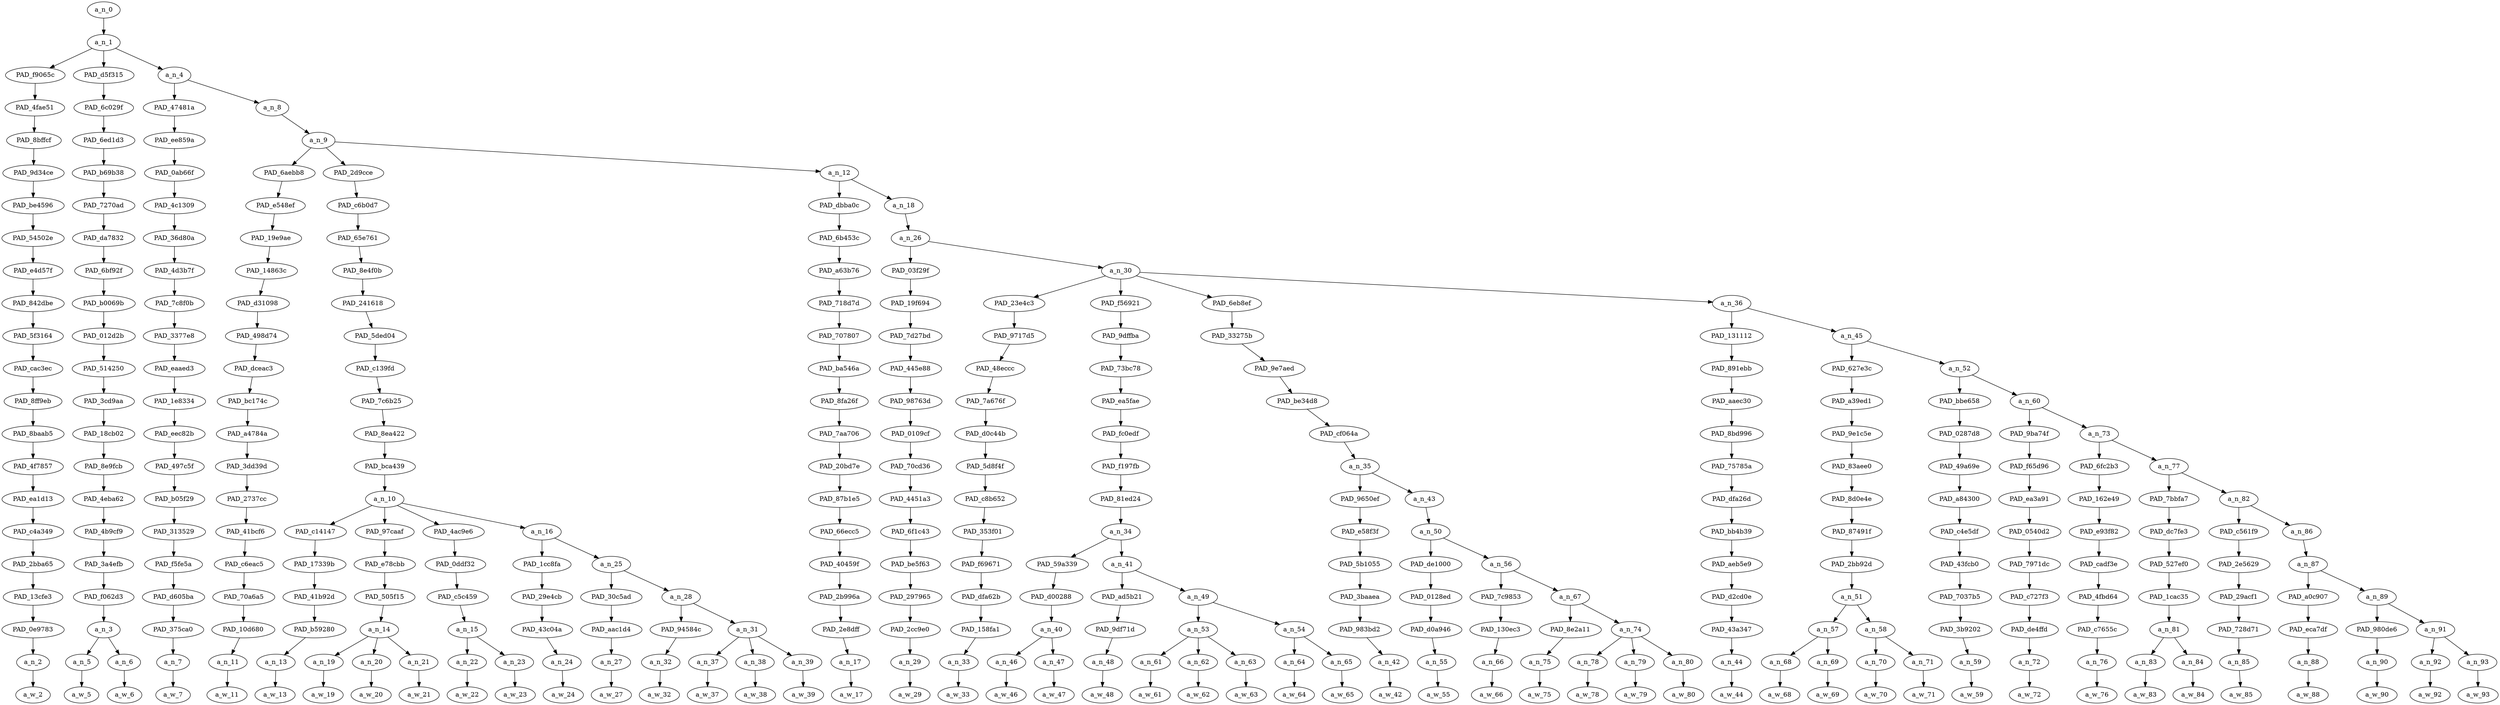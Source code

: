 strict digraph "" {
	a_n_0	[div_dir=1,
		index=0,
		level=21,
		pos="3.3969963921440978,21!",
		text_span="[0, 1, 2, 3, 4, 5, 6, 7, 8, 9, 10, 11, 12, 13, 14, 15, 16, 17, 18, 19, 20, 21, 22, 23, 24, 25, 26, 27, 28, 29, 30, 31, 32, 33, 34, \
35, 36, 37, 38, 39, 40, 41, 42, 43, 44, 45, 46, 47, 48, 49]",
		value=1.00000000];
	a_n_1	[div_dir=1,
		index=0,
		level=20,
		pos="3.3969963921440978,20!",
		text_span="[0, 1, 2, 3, 4, 5, 6, 7, 8, 9, 10, 11, 12, 13, 14, 15, 16, 17, 18, 19, 20, 21, 22, 23, 24, 25, 26, 27, 28, 29, 30, 31, 32, 33, 34, \
35, 36, 37, 38, 39, 40, 41, 42, 43, 44, 45, 46, 47, 48, 49]",
		value=0.99957388];
	a_n_0 -> a_n_1;
	PAD_f9065c	[div_dir=1,
		index=0,
		level=19,
		pos="0.0,19!",
		text_span="[0]",
		value=0.03317910];
	a_n_1 -> PAD_f9065c;
	PAD_d5f315	[div_dir=1,
		index=1,
		level=19,
		pos="1.5,19!",
		text_span="[1, 2]",
		value=0.07254090];
	a_n_1 -> PAD_d5f315;
	a_n_4	[div_dir=1,
		index=2,
		level=19,
		pos="8.690989176432293,19!",
		text_span="[3, 4, 5, 6, 7, 8, 9, 10, 11, 12, 13, 14, 15, 16, 17, 18, 19, 20, 21, 22, 23, 24, 25, 26, 27, 28, 29, 30, 31, 32, 33, 34, 35, 36, \
37, 38, 39, 40, 41, 42, 43, 44, 45, 46, 47, 48, 49]",
		value=0.89342777];
	a_n_1 -> a_n_4;
	PAD_4fae51	[div_dir=1,
		index=0,
		level=18,
		pos="0.0,18!",
		text_span="[0]",
		value=0.03317910];
	PAD_f9065c -> PAD_4fae51;
	PAD_8bffcf	[div_dir=1,
		index=0,
		level=17,
		pos="0.0,17!",
		text_span="[0]",
		value=0.03317910];
	PAD_4fae51 -> PAD_8bffcf;
	PAD_9d34ce	[div_dir=1,
		index=0,
		level=16,
		pos="0.0,16!",
		text_span="[0]",
		value=0.03317910];
	PAD_8bffcf -> PAD_9d34ce;
	PAD_be4596	[div_dir=1,
		index=0,
		level=15,
		pos="0.0,15!",
		text_span="[0]",
		value=0.03317910];
	PAD_9d34ce -> PAD_be4596;
	PAD_54502e	[div_dir=1,
		index=0,
		level=14,
		pos="0.0,14!",
		text_span="[0]",
		value=0.03317910];
	PAD_be4596 -> PAD_54502e;
	PAD_e4d57f	[div_dir=1,
		index=0,
		level=13,
		pos="0.0,13!",
		text_span="[0]",
		value=0.03317910];
	PAD_54502e -> PAD_e4d57f;
	PAD_842dbe	[div_dir=1,
		index=0,
		level=12,
		pos="0.0,12!",
		text_span="[0]",
		value=0.03317910];
	PAD_e4d57f -> PAD_842dbe;
	PAD_5f3164	[div_dir=1,
		index=0,
		level=11,
		pos="0.0,11!",
		text_span="[0]",
		value=0.03317910];
	PAD_842dbe -> PAD_5f3164;
	PAD_cac3ec	[div_dir=1,
		index=0,
		level=10,
		pos="0.0,10!",
		text_span="[0]",
		value=0.03317910];
	PAD_5f3164 -> PAD_cac3ec;
	PAD_8ff9eb	[div_dir=1,
		index=0,
		level=9,
		pos="0.0,9!",
		text_span="[0]",
		value=0.03317910];
	PAD_cac3ec -> PAD_8ff9eb;
	PAD_8baab5	[div_dir=1,
		index=0,
		level=8,
		pos="0.0,8!",
		text_span="[0]",
		value=0.03317910];
	PAD_8ff9eb -> PAD_8baab5;
	PAD_4f7857	[div_dir=1,
		index=0,
		level=7,
		pos="0.0,7!",
		text_span="[0]",
		value=0.03317910];
	PAD_8baab5 -> PAD_4f7857;
	PAD_ea1d13	[div_dir=1,
		index=0,
		level=6,
		pos="0.0,6!",
		text_span="[0]",
		value=0.03317910];
	PAD_4f7857 -> PAD_ea1d13;
	PAD_c4a349	[div_dir=1,
		index=0,
		level=5,
		pos="0.0,5!",
		text_span="[0]",
		value=0.03317910];
	PAD_ea1d13 -> PAD_c4a349;
	PAD_2bba65	[div_dir=1,
		index=0,
		level=4,
		pos="0.0,4!",
		text_span="[0]",
		value=0.03317910];
	PAD_c4a349 -> PAD_2bba65;
	PAD_13cfe3	[div_dir=1,
		index=0,
		level=3,
		pos="0.0,3!",
		text_span="[0]",
		value=0.03317910];
	PAD_2bba65 -> PAD_13cfe3;
	PAD_0e9783	[div_dir=1,
		index=0,
		level=2,
		pos="0.0,2!",
		text_span="[0]",
		value=0.03317910];
	PAD_13cfe3 -> PAD_0e9783;
	a_n_2	[div_dir=1,
		index=0,
		level=1,
		pos="0.0,1!",
		text_span="[0]",
		value=0.03317910];
	PAD_0e9783 -> a_n_2;
	a_w_2	[div_dir=0,
		index=0,
		level=0,
		pos="0,0!",
		text_span="[0]",
		value=counter];
	a_n_2 -> a_w_2;
	PAD_6c029f	[div_dir=1,
		index=1,
		level=18,
		pos="1.5,18!",
		text_span="[1, 2]",
		value=0.07254090];
	PAD_d5f315 -> PAD_6c029f;
	PAD_6ed1d3	[div_dir=1,
		index=1,
		level=17,
		pos="1.5,17!",
		text_span="[1, 2]",
		value=0.07254090];
	PAD_6c029f -> PAD_6ed1d3;
	PAD_b69b38	[div_dir=1,
		index=1,
		level=16,
		pos="1.5,16!",
		text_span="[1, 2]",
		value=0.07254090];
	PAD_6ed1d3 -> PAD_b69b38;
	PAD_7270ad	[div_dir=1,
		index=1,
		level=15,
		pos="1.5,15!",
		text_span="[1, 2]",
		value=0.07254090];
	PAD_b69b38 -> PAD_7270ad;
	PAD_da7832	[div_dir=1,
		index=1,
		level=14,
		pos="1.5,14!",
		text_span="[1, 2]",
		value=0.07254090];
	PAD_7270ad -> PAD_da7832;
	PAD_6bf92f	[div_dir=1,
		index=1,
		level=13,
		pos="1.5,13!",
		text_span="[1, 2]",
		value=0.07254090];
	PAD_da7832 -> PAD_6bf92f;
	PAD_b0069b	[div_dir=1,
		index=1,
		level=12,
		pos="1.5,12!",
		text_span="[1, 2]",
		value=0.07254090];
	PAD_6bf92f -> PAD_b0069b;
	PAD_012d2b	[div_dir=1,
		index=1,
		level=11,
		pos="1.5,11!",
		text_span="[1, 2]",
		value=0.07254090];
	PAD_b0069b -> PAD_012d2b;
	PAD_514250	[div_dir=1,
		index=1,
		level=10,
		pos="1.5,10!",
		text_span="[1, 2]",
		value=0.07254090];
	PAD_012d2b -> PAD_514250;
	PAD_3cd9aa	[div_dir=1,
		index=1,
		level=9,
		pos="1.5,9!",
		text_span="[1, 2]",
		value=0.07254090];
	PAD_514250 -> PAD_3cd9aa;
	PAD_18cb02	[div_dir=1,
		index=1,
		level=8,
		pos="1.5,8!",
		text_span="[1, 2]",
		value=0.07254090];
	PAD_3cd9aa -> PAD_18cb02;
	PAD_8e9fcb	[div_dir=1,
		index=1,
		level=7,
		pos="1.5,7!",
		text_span="[1, 2]",
		value=0.07254090];
	PAD_18cb02 -> PAD_8e9fcb;
	PAD_4eba62	[div_dir=1,
		index=1,
		level=6,
		pos="1.5,6!",
		text_span="[1, 2]",
		value=0.07254090];
	PAD_8e9fcb -> PAD_4eba62;
	PAD_4b9cf9	[div_dir=1,
		index=1,
		level=5,
		pos="1.5,5!",
		text_span="[1, 2]",
		value=0.07254090];
	PAD_4eba62 -> PAD_4b9cf9;
	PAD_3a4efb	[div_dir=1,
		index=1,
		level=4,
		pos="1.5,4!",
		text_span="[1, 2]",
		value=0.07254090];
	PAD_4b9cf9 -> PAD_3a4efb;
	PAD_f062d3	[div_dir=1,
		index=1,
		level=3,
		pos="1.5,3!",
		text_span="[1, 2]",
		value=0.07254090];
	PAD_3a4efb -> PAD_f062d3;
	a_n_3	[div_dir=1,
		index=1,
		level=2,
		pos="1.5,2!",
		text_span="[1, 2]",
		value=0.07254090];
	PAD_f062d3 -> a_n_3;
	a_n_5	[div_dir=1,
		index=1,
		level=1,
		pos="1.0,1!",
		text_span="[1]",
		value=0.04676384];
	a_n_3 -> a_n_5;
	a_n_6	[div_dir=1,
		index=2,
		level=1,
		pos="2.0,1!",
		text_span="[2]",
		value=0.02545584];
	a_n_3 -> a_n_6;
	a_w_5	[div_dir=0,
		index=1,
		level=0,
		pos="1,0!",
		text_span="[1]",
		value=muslim];
	a_n_5 -> a_w_5;
	a_w_6	[div_dir=0,
		index=2,
		level=0,
		pos="2,0!",
		text_span="[2]",
		value=tactics];
	a_n_6 -> a_w_6;
	PAD_47481a	[div_dir=-1,
		index=2,
		level=18,
		pos="3.0,18!",
		text_span="[3]",
		value=0.01608926];
	a_n_4 -> PAD_47481a;
	a_n_8	[div_dir=1,
		index=3,
		level=18,
		pos="14.381978352864584,18!",
		text_span="[4, 5, 6, 7, 8, 9, 10, 11, 12, 13, 14, 15, 16, 17, 18, 19, 20, 21, 22, 23, 24, 25, 26, 27, 28, 29, 30, 31, 32, 33, 34, 35, 36, 37, \
38, 39, 40, 41, 42, 43, 44, 45, 46, 47, 48, 49]",
		value=0.87696812];
	a_n_4 -> a_n_8;
	PAD_ee859a	[div_dir=-1,
		index=2,
		level=17,
		pos="3.0,17!",
		text_span="[3]",
		value=0.01608926];
	PAD_47481a -> PAD_ee859a;
	PAD_0ab66f	[div_dir=-1,
		index=2,
		level=16,
		pos="3.0,16!",
		text_span="[3]",
		value=0.01608926];
	PAD_ee859a -> PAD_0ab66f;
	PAD_4c1309	[div_dir=-1,
		index=2,
		level=15,
		pos="3.0,15!",
		text_span="[3]",
		value=0.01608926];
	PAD_0ab66f -> PAD_4c1309;
	PAD_36d80a	[div_dir=-1,
		index=2,
		level=14,
		pos="3.0,14!",
		text_span="[3]",
		value=0.01608926];
	PAD_4c1309 -> PAD_36d80a;
	PAD_4d3b7f	[div_dir=-1,
		index=2,
		level=13,
		pos="3.0,13!",
		text_span="[3]",
		value=0.01608926];
	PAD_36d80a -> PAD_4d3b7f;
	PAD_7c8f0b	[div_dir=-1,
		index=2,
		level=12,
		pos="3.0,12!",
		text_span="[3]",
		value=0.01608926];
	PAD_4d3b7f -> PAD_7c8f0b;
	PAD_3377e8	[div_dir=-1,
		index=2,
		level=11,
		pos="3.0,11!",
		text_span="[3]",
		value=0.01608926];
	PAD_7c8f0b -> PAD_3377e8;
	PAD_eaaed3	[div_dir=-1,
		index=2,
		level=10,
		pos="3.0,10!",
		text_span="[3]",
		value=0.01608926];
	PAD_3377e8 -> PAD_eaaed3;
	PAD_1e8334	[div_dir=-1,
		index=2,
		level=9,
		pos="3.0,9!",
		text_span="[3]",
		value=0.01608926];
	PAD_eaaed3 -> PAD_1e8334;
	PAD_eec82b	[div_dir=-1,
		index=2,
		level=8,
		pos="3.0,8!",
		text_span="[3]",
		value=0.01608926];
	PAD_1e8334 -> PAD_eec82b;
	PAD_497c5f	[div_dir=-1,
		index=2,
		level=7,
		pos="3.0,7!",
		text_span="[3]",
		value=0.01608926];
	PAD_eec82b -> PAD_497c5f;
	PAD_b05f29	[div_dir=-1,
		index=2,
		level=6,
		pos="3.0,6!",
		text_span="[3]",
		value=0.01608926];
	PAD_497c5f -> PAD_b05f29;
	PAD_313529	[div_dir=-1,
		index=2,
		level=5,
		pos="3.0,5!",
		text_span="[3]",
		value=0.01608926];
	PAD_b05f29 -> PAD_313529;
	PAD_f5fe5a	[div_dir=-1,
		index=2,
		level=4,
		pos="3.0,4!",
		text_span="[3]",
		value=0.01608926];
	PAD_313529 -> PAD_f5fe5a;
	PAD_d605ba	[div_dir=-1,
		index=2,
		level=3,
		pos="3.0,3!",
		text_span="[3]",
		value=0.01608926];
	PAD_f5fe5a -> PAD_d605ba;
	PAD_375ca0	[div_dir=-1,
		index=2,
		level=2,
		pos="3.0,2!",
		text_span="[3]",
		value=0.01608926];
	PAD_d605ba -> PAD_375ca0;
	a_n_7	[div_dir=-1,
		index=3,
		level=1,
		pos="3.0,1!",
		text_span="[3]",
		value=0.01608926];
	PAD_375ca0 -> a_n_7;
	a_w_7	[div_dir=0,
		index=3,
		level=0,
		pos="3,0!",
		text_span="[3]",
		value=by];
	a_n_7 -> a_w_7;
	a_n_9	[div_dir=1,
		index=3,
		level=17,
		pos="14.381978352864584,17!",
		text_span="[4, 5, 6, 7, 8, 9, 10, 11, 12, 13, 14, 15, 16, 17, 18, 19, 20, 21, 22, 23, 24, 25, 26, 27, 28, 29, 30, 31, 32, 33, 34, 35, 36, 37, \
38, 39, 40, 41, 42, 43, 44, 45, 46, 47, 48, 49]",
		value=0.87659397];
	a_n_8 -> a_n_9;
	PAD_6aebb8	[div_dir=-1,
		index=4,
		level=16,
		pos="16.0,16!",
		text_span="[16]",
		value=0.01222471];
	a_n_9 -> PAD_6aebb8;
	PAD_2d9cce	[div_dir=1,
		index=3,
		level=16,
		pos="7.4375,16!",
		text_span="[4, 5, 6, 7, 8, 9, 10, 11, 12, 13, 14, 15]",
		value=0.19721821];
	a_n_9 -> PAD_2d9cce;
	a_n_12	[div_dir=1,
		index=5,
		level=16,
		pos="19.70843505859375,16!",
		text_span="[17, 18, 19, 20, 21, 22, 23, 24, 25, 26, 27, 28, 29, 30, 31, 32, 33, 34, 35, 36, 37, 38, 39, 40, 41, 42, 43, 44, 45, 46, 47, 48, \
49]",
		value=0.66677691];
	a_n_9 -> a_n_12;
	PAD_e548ef	[div_dir=-1,
		index=4,
		level=15,
		pos="16.0,15!",
		text_span="[16]",
		value=0.01222471];
	PAD_6aebb8 -> PAD_e548ef;
	PAD_19e9ae	[div_dir=-1,
		index=4,
		level=14,
		pos="16.0,14!",
		text_span="[16]",
		value=0.01222471];
	PAD_e548ef -> PAD_19e9ae;
	PAD_14863c	[div_dir=-1,
		index=4,
		level=13,
		pos="16.0,13!",
		text_span="[16]",
		value=0.01222471];
	PAD_19e9ae -> PAD_14863c;
	PAD_d31098	[div_dir=-1,
		index=4,
		level=12,
		pos="16.0,12!",
		text_span="[16]",
		value=0.01222471];
	PAD_14863c -> PAD_d31098;
	PAD_498d74	[div_dir=-1,
		index=4,
		level=11,
		pos="16.0,11!",
		text_span="[16]",
		value=0.01222471];
	PAD_d31098 -> PAD_498d74;
	PAD_dceac3	[div_dir=-1,
		index=4,
		level=10,
		pos="16.0,10!",
		text_span="[16]",
		value=0.01222471];
	PAD_498d74 -> PAD_dceac3;
	PAD_bc174c	[div_dir=-1,
		index=4,
		level=9,
		pos="16.0,9!",
		text_span="[16]",
		value=0.01222471];
	PAD_dceac3 -> PAD_bc174c;
	PAD_a4784a	[div_dir=-1,
		index=4,
		level=8,
		pos="16.0,8!",
		text_span="[16]",
		value=0.01222471];
	PAD_bc174c -> PAD_a4784a;
	PAD_3dd39d	[div_dir=-1,
		index=4,
		level=7,
		pos="16.0,7!",
		text_span="[16]",
		value=0.01222471];
	PAD_a4784a -> PAD_3dd39d;
	PAD_2737cc	[div_dir=-1,
		index=4,
		level=6,
		pos="16.0,6!",
		text_span="[16]",
		value=0.01222471];
	PAD_3dd39d -> PAD_2737cc;
	PAD_41bcf6	[div_dir=-1,
		index=7,
		level=5,
		pos="16.0,5!",
		text_span="[16]",
		value=0.01222471];
	PAD_2737cc -> PAD_41bcf6;
	PAD_c6eac5	[div_dir=-1,
		index=8,
		level=4,
		pos="16.0,4!",
		text_span="[16]",
		value=0.01222471];
	PAD_41bcf6 -> PAD_c6eac5;
	PAD_70a6a5	[div_dir=-1,
		index=9,
		level=3,
		pos="16.0,3!",
		text_span="[16]",
		value=0.01222471];
	PAD_c6eac5 -> PAD_70a6a5;
	PAD_10d680	[div_dir=-1,
		index=10,
		level=2,
		pos="16.0,2!",
		text_span="[16]",
		value=0.01222471];
	PAD_70a6a5 -> PAD_10d680;
	a_n_11	[div_dir=-1,
		index=16,
		level=1,
		pos="16.0,1!",
		text_span="[16]",
		value=0.01222471];
	PAD_10d680 -> a_n_11;
	a_w_11	[div_dir=0,
		index=16,
		level=0,
		pos="16,0!",
		text_span="[16]",
		value=and];
	a_n_11 -> a_w_11;
	PAD_c6b0d7	[div_dir=1,
		index=3,
		level=15,
		pos="7.4375,15!",
		text_span="[4, 5, 6, 7, 8, 9, 10, 11, 12, 13, 14, 15]",
		value=0.19721821];
	PAD_2d9cce -> PAD_c6b0d7;
	PAD_65e761	[div_dir=1,
		index=3,
		level=14,
		pos="7.4375,14!",
		text_span="[4, 5, 6, 7, 8, 9, 10, 11, 12, 13, 14, 15]",
		value=0.19721821];
	PAD_c6b0d7 -> PAD_65e761;
	PAD_8e4f0b	[div_dir=1,
		index=3,
		level=13,
		pos="7.4375,13!",
		text_span="[4, 5, 6, 7, 8, 9, 10, 11, 12, 13, 14, 15]",
		value=0.19721821];
	PAD_65e761 -> PAD_8e4f0b;
	PAD_241618	[div_dir=1,
		index=3,
		level=12,
		pos="7.4375,12!",
		text_span="[4, 5, 6, 7, 8, 9, 10, 11, 12, 13, 14, 15]",
		value=0.19721821];
	PAD_8e4f0b -> PAD_241618;
	PAD_5ded04	[div_dir=1,
		index=3,
		level=11,
		pos="7.4375,11!",
		text_span="[4, 5, 6, 7, 8, 9, 10, 11, 12, 13, 14, 15]",
		value=0.19721821];
	PAD_241618 -> PAD_5ded04;
	PAD_c139fd	[div_dir=1,
		index=3,
		level=10,
		pos="7.4375,10!",
		text_span="[4, 5, 6, 7, 8, 9, 10, 11, 12, 13, 14, 15]",
		value=0.19721821];
	PAD_5ded04 -> PAD_c139fd;
	PAD_7c6b25	[div_dir=1,
		index=3,
		level=9,
		pos="7.4375,9!",
		text_span="[4, 5, 6, 7, 8, 9, 10, 11, 12, 13, 14, 15]",
		value=0.19721821];
	PAD_c139fd -> PAD_7c6b25;
	PAD_8ea422	[div_dir=1,
		index=3,
		level=8,
		pos="7.4375,8!",
		text_span="[4, 5, 6, 7, 8, 9, 10, 11, 12, 13, 14, 15]",
		value=0.19721821];
	PAD_7c6b25 -> PAD_8ea422;
	PAD_bca439	[div_dir=1,
		index=3,
		level=7,
		pos="7.4375,7!",
		text_span="[4, 5, 6, 7, 8, 9, 10, 11, 12, 13, 14, 15]",
		value=0.19721821];
	PAD_8ea422 -> PAD_bca439;
	a_n_10	[div_dir=1,
		index=3,
		level=6,
		pos="7.4375,6!",
		text_span="[4, 5, 6, 7, 8, 9, 10, 11, 12, 13, 14, 15]",
		value=0.19721821];
	PAD_bca439 -> a_n_10;
	PAD_c14147	[div_dir=1,
		index=3,
		level=5,
		pos="4.0,5!",
		text_span="[4]",
		value=0.01359948];
	a_n_10 -> PAD_c14147;
	PAD_97caaf	[div_dir=1,
		index=4,
		level=5,
		pos="6.0,5!",
		text_span="[5, 6, 7]",
		value=0.07454327];
	a_n_10 -> PAD_97caaf;
	PAD_4ac9e6	[div_dir=1,
		index=5,
		level=5,
		pos="8.5,5!",
		text_span="[8, 9]",
		value=0.03137926];
	a_n_10 -> PAD_4ac9e6;
	a_n_16	[div_dir=1,
		index=6,
		level=5,
		pos="11.25,5!",
		text_span="[10, 11, 12, 13, 14, 15]",
		value=0.07750482];
	a_n_10 -> a_n_16;
	PAD_17339b	[div_dir=1,
		index=3,
		level=4,
		pos="4.0,4!",
		text_span="[4]",
		value=0.01359948];
	PAD_c14147 -> PAD_17339b;
	PAD_41b92d	[div_dir=1,
		index=3,
		level=3,
		pos="4.0,3!",
		text_span="[4]",
		value=0.01359948];
	PAD_17339b -> PAD_41b92d;
	PAD_b59280	[div_dir=1,
		index=3,
		level=2,
		pos="4.0,2!",
		text_span="[4]",
		value=0.01359948];
	PAD_41b92d -> PAD_b59280;
	a_n_13	[div_dir=1,
		index=4,
		level=1,
		pos="4.0,1!",
		text_span="[4]",
		value=0.01359948];
	PAD_b59280 -> a_n_13;
	a_w_13	[div_dir=0,
		index=4,
		level=0,
		pos="4,0!",
		text_span="[4]",
		value=wrapping];
	a_n_13 -> a_w_13;
	PAD_e78cbb	[div_dir=1,
		index=4,
		level=4,
		pos="6.0,4!",
		text_span="[5, 6, 7]",
		value=0.07454327];
	PAD_97caaf -> PAD_e78cbb;
	PAD_505f15	[div_dir=1,
		index=4,
		level=3,
		pos="6.0,3!",
		text_span="[5, 6, 7]",
		value=0.07454327];
	PAD_e78cbb -> PAD_505f15;
	a_n_14	[div_dir=1,
		index=4,
		level=2,
		pos="6.0,2!",
		text_span="[5, 6, 7]",
		value=0.07454327];
	PAD_505f15 -> a_n_14;
	a_n_19	[div_dir=1,
		index=5,
		level=1,
		pos="5.0,1!",
		text_span="[5]",
		value=0.01377164];
	a_n_14 -> a_n_19;
	a_n_20	[div_dir=1,
		index=6,
		level=1,
		pos="6.0,1!",
		text_span="[6]",
		value=0.03798275];
	a_n_14 -> a_n_20;
	a_n_21	[div_dir=1,
		index=7,
		level=1,
		pos="7.0,1!",
		text_span="[7]",
		value=0.02260459];
	a_n_14 -> a_n_21;
	a_w_19	[div_dir=0,
		index=5,
		level=0,
		pos="5,0!",
		text_span="[5]",
		value=a];
	a_n_19 -> a_w_19;
	a_w_20	[div_dir=0,
		index=6,
		level=0,
		pos="6,0!",
		text_span="[6]",
		value=woollen];
	a_n_20 -> a_w_20;
	a_w_21	[div_dir=0,
		index=7,
		level=0,
		pos="7,0!",
		text_span="[7]",
		value=scarf];
	a_n_21 -> a_w_21;
	PAD_0ddf32	[div_dir=1,
		index=5,
		level=4,
		pos="8.5,4!",
		text_span="[8, 9]",
		value=0.03137926];
	PAD_4ac9e6 -> PAD_0ddf32;
	PAD_c5c459	[div_dir=1,
		index=5,
		level=3,
		pos="8.5,3!",
		text_span="[8, 9]",
		value=0.03137926];
	PAD_0ddf32 -> PAD_c5c459;
	a_n_15	[div_dir=1,
		index=5,
		level=2,
		pos="8.5,2!",
		text_span="[8, 9]",
		value=0.03137926];
	PAD_c5c459 -> a_n_15;
	a_n_22	[div_dir=1,
		index=8,
		level=1,
		pos="8.0,1!",
		text_span="[8]",
		value=0.01498150];
	a_n_15 -> a_n_22;
	a_n_23	[div_dir=1,
		index=9,
		level=1,
		pos="9.0,1!",
		text_span="[9]",
		value=0.01629886];
	a_n_15 -> a_n_23;
	a_w_22	[div_dir=0,
		index=8,
		level=0,
		pos="8,0!",
		text_span="[8]",
		value=around];
	a_n_22 -> a_w_22;
	a_w_23	[div_dir=0,
		index=9,
		level=0,
		pos="9,0!",
		text_span="[9]",
		value=ones];
	a_n_23 -> a_w_23;
	PAD_1cc8fa	[div_dir=1,
		index=6,
		level=4,
		pos="10.0,4!",
		text_span="[10]",
		value=0.01483899];
	a_n_16 -> PAD_1cc8fa;
	a_n_25	[div_dir=1,
		index=7,
		level=4,
		pos="12.5,4!",
		text_span="[11, 12, 13, 14, 15]",
		value=0.06259865];
	a_n_16 -> a_n_25;
	PAD_29e4cb	[div_dir=1,
		index=6,
		level=3,
		pos="10.0,3!",
		text_span="[10]",
		value=0.01483899];
	PAD_1cc8fa -> PAD_29e4cb;
	PAD_43c04a	[div_dir=1,
		index=6,
		level=2,
		pos="10.0,2!",
		text_span="[10]",
		value=0.01483899];
	PAD_29e4cb -> PAD_43c04a;
	a_n_24	[div_dir=1,
		index=10,
		level=1,
		pos="10.0,1!",
		text_span="[10]",
		value=0.01483899];
	PAD_43c04a -> a_n_24;
	a_w_24	[div_dir=0,
		index=10,
		level=0,
		pos="10,0!",
		text_span="[10]",
		value=head];
	a_n_24 -> a_w_24;
	PAD_30c5ad	[div_dir=1,
		index=7,
		level=3,
		pos="11.0,3!",
		text_span="[11]",
		value=0.01007258];
	a_n_25 -> PAD_30c5ad;
	a_n_28	[div_dir=1,
		index=8,
		level=3,
		pos="14.0,3!",
		text_span="[12, 13, 14, 15]",
		value=0.05249095];
	a_n_25 -> a_n_28;
	PAD_aac1d4	[div_dir=1,
		index=7,
		level=2,
		pos="11.0,2!",
		text_span="[11]",
		value=0.01007258];
	PAD_30c5ad -> PAD_aac1d4;
	a_n_27	[div_dir=1,
		index=11,
		level=1,
		pos="11.0,1!",
		text_span="[11]",
		value=0.01007258];
	PAD_aac1d4 -> a_n_27;
	a_w_27	[div_dir=0,
		index=11,
		level=0,
		pos="11,0!",
		text_span="[11]",
		value=with];
	a_n_27 -> a_w_27;
	PAD_94584c	[div_dir=1,
		index=9,
		level=2,
		pos="15.0,2!",
		text_span="[15]",
		value=0.01561463];
	a_n_28 -> PAD_94584c;
	a_n_31	[div_dir=-1,
		index=8,
		level=2,
		pos="13.0,2!",
		text_span="[12, 13, 14]",
		value=0.03686624];
	a_n_28 -> a_n_31;
	a_n_32	[div_dir=1,
		index=15,
		level=1,
		pos="15.0,1!",
		text_span="[15]",
		value=0.01561463];
	PAD_94584c -> a_n_32;
	a_w_32	[div_dir=0,
		index=15,
		level=0,
		pos="15,0!",
		text_span="[15]",
		value=uncovered];
	a_n_32 -> a_w_32;
	a_n_37	[div_dir=-1,
		index=12,
		level=1,
		pos="12.0,1!",
		text_span="[12]",
		value=0.01053659];
	a_n_31 -> a_n_37;
	a_n_38	[div_dir=-1,
		index=13,
		level=1,
		pos="13.0,1!",
		text_span="[13]",
		value=0.01087544];
	a_n_31 -> a_n_38;
	a_n_39	[div_dir=-1,
		index=14,
		level=1,
		pos="14.0,1!",
		text_span="[14]",
		value=0.01543353];
	a_n_31 -> a_n_39;
	a_w_37	[div_dir=0,
		index=12,
		level=0,
		pos="12,0!",
		text_span="[12]",
		value=only];
	a_n_37 -> a_w_37;
	a_w_38	[div_dir=0,
		index=13,
		level=0,
		pos="13,0!",
		text_span="[13]",
		value=the];
	a_n_38 -> a_w_38;
	a_w_39	[div_dir=0,
		index=14,
		level=0,
		pos="14,0!",
		text_span="[14]",
		value=eyes];
	a_n_39 -> a_w_39;
	PAD_dbba0c	[div_dir=-1,
		index=5,
		level=15,
		pos="17.0,15!",
		text_span="[17]",
		value=0.01340780];
	a_n_12 -> PAD_dbba0c;
	a_n_18	[div_dir=1,
		index=6,
		level=15,
		pos="22.4168701171875,15!",
		text_span="[18, 19, 20, 21, 22, 23, 24, 25, 26, 27, 28, 29, 30, 31, 32, 33, 34, 35, 36, 37, 38, 39, 40, 41, 42, 43, 44, 45, 46, 47, 48, 49]",
		value=0.65304326];
	a_n_12 -> a_n_18;
	PAD_6b453c	[div_dir=-1,
		index=5,
		level=14,
		pos="17.0,14!",
		text_span="[17]",
		value=0.01340780];
	PAD_dbba0c -> PAD_6b453c;
	PAD_a63b76	[div_dir=-1,
		index=5,
		level=13,
		pos="17.0,13!",
		text_span="[17]",
		value=0.01340780];
	PAD_6b453c -> PAD_a63b76;
	PAD_718d7d	[div_dir=-1,
		index=5,
		level=12,
		pos="17.0,12!",
		text_span="[17]",
		value=0.01340780];
	PAD_a63b76 -> PAD_718d7d;
	PAD_707807	[div_dir=-1,
		index=5,
		level=11,
		pos="17.0,11!",
		text_span="[17]",
		value=0.01340780];
	PAD_718d7d -> PAD_707807;
	PAD_ba546a	[div_dir=-1,
		index=5,
		level=10,
		pos="17.0,10!",
		text_span="[17]",
		value=0.01340780];
	PAD_707807 -> PAD_ba546a;
	PAD_8fa26f	[div_dir=-1,
		index=5,
		level=9,
		pos="17.0,9!",
		text_span="[17]",
		value=0.01340780];
	PAD_ba546a -> PAD_8fa26f;
	PAD_7aa706	[div_dir=-1,
		index=5,
		level=8,
		pos="17.0,8!",
		text_span="[17]",
		value=0.01340780];
	PAD_8fa26f -> PAD_7aa706;
	PAD_20bd7e	[div_dir=-1,
		index=5,
		level=7,
		pos="17.0,7!",
		text_span="[17]",
		value=0.01340780];
	PAD_7aa706 -> PAD_20bd7e;
	PAD_87b1e5	[div_dir=-1,
		index=5,
		level=6,
		pos="17.0,6!",
		text_span="[17]",
		value=0.01340780];
	PAD_20bd7e -> PAD_87b1e5;
	PAD_66ecc5	[div_dir=-1,
		index=8,
		level=5,
		pos="17.0,5!",
		text_span="[17]",
		value=0.01340780];
	PAD_87b1e5 -> PAD_66ecc5;
	PAD_40459f	[div_dir=-1,
		index=9,
		level=4,
		pos="17.0,4!",
		text_span="[17]",
		value=0.01340780];
	PAD_66ecc5 -> PAD_40459f;
	PAD_2b996a	[div_dir=-1,
		index=10,
		level=3,
		pos="17.0,3!",
		text_span="[17]",
		value=0.01340780];
	PAD_40459f -> PAD_2b996a;
	PAD_2e8dff	[div_dir=-1,
		index=11,
		level=2,
		pos="17.0,2!",
		text_span="[17]",
		value=0.01340780];
	PAD_2b996a -> PAD_2e8dff;
	a_n_17	[div_dir=-1,
		index=17,
		level=1,
		pos="17.0,1!",
		text_span="[17]",
		value=0.01340780];
	PAD_2e8dff -> a_n_17;
	a_w_17	[div_dir=0,
		index=17,
		level=0,
		pos="17,0!",
		text_span="[17]",
		value=claiming];
	a_n_17 -> a_w_17;
	a_n_26	[div_dir=1,
		index=6,
		level=14,
		pos="22.4168701171875,14!",
		text_span="[18, 19, 20, 21, 22, 23, 24, 25, 26, 27, 28, 29, 30, 31, 32, 33, 34, 35, 36, 37, 38, 39, 40, 41, 42, 43, 44, 45, 46, 47, 48, 49]",
		value=0.65271198];
	a_n_18 -> a_n_26;
	PAD_03f29f	[div_dir=-1,
		index=6,
		level=13,
		pos="18.0,13!",
		text_span="[18]",
		value=0.01020527];
	a_n_26 -> PAD_03f29f;
	a_n_30	[div_dir=1,
		index=7,
		level=13,
		pos="26.833740234375,13!",
		text_span="[19, 20, 21, 22, 23, 24, 25, 26, 27, 28, 29, 30, 31, 32, 33, 34, 35, 36, 37, 38, 39, 40, 41, 42, 43, 44, 45, 46, 47, 48, 49]",
		value=0.64217542];
	a_n_26 -> a_n_30;
	PAD_19f694	[div_dir=-1,
		index=6,
		level=12,
		pos="18.0,12!",
		text_span="[18]",
		value=0.01020527];
	PAD_03f29f -> PAD_19f694;
	PAD_7d27bd	[div_dir=-1,
		index=6,
		level=11,
		pos="18.0,11!",
		text_span="[18]",
		value=0.01020527];
	PAD_19f694 -> PAD_7d27bd;
	PAD_445e88	[div_dir=-1,
		index=6,
		level=10,
		pos="18.0,10!",
		text_span="[18]",
		value=0.01020527];
	PAD_7d27bd -> PAD_445e88;
	PAD_98763d	[div_dir=-1,
		index=6,
		level=9,
		pos="18.0,9!",
		text_span="[18]",
		value=0.01020527];
	PAD_445e88 -> PAD_98763d;
	PAD_0109cf	[div_dir=-1,
		index=6,
		level=8,
		pos="18.0,8!",
		text_span="[18]",
		value=0.01020527];
	PAD_98763d -> PAD_0109cf;
	PAD_70cd36	[div_dir=-1,
		index=6,
		level=7,
		pos="18.0,7!",
		text_span="[18]",
		value=0.01020527];
	PAD_0109cf -> PAD_70cd36;
	PAD_4451a3	[div_dir=-1,
		index=6,
		level=6,
		pos="18.0,6!",
		text_span="[18]",
		value=0.01020527];
	PAD_70cd36 -> PAD_4451a3;
	PAD_6f1c43	[div_dir=-1,
		index=9,
		level=5,
		pos="18.0,5!",
		text_span="[18]",
		value=0.01020527];
	PAD_4451a3 -> PAD_6f1c43;
	PAD_be5f63	[div_dir=-1,
		index=10,
		level=4,
		pos="18.0,4!",
		text_span="[18]",
		value=0.01020527];
	PAD_6f1c43 -> PAD_be5f63;
	PAD_297965	[div_dir=-1,
		index=11,
		level=3,
		pos="18.0,3!",
		text_span="[18]",
		value=0.01020527];
	PAD_be5f63 -> PAD_297965;
	PAD_2cc9e0	[div_dir=-1,
		index=12,
		level=2,
		pos="18.0,2!",
		text_span="[18]",
		value=0.01020527];
	PAD_297965 -> PAD_2cc9e0;
	a_n_29	[div_dir=-1,
		index=18,
		level=1,
		pos="18.0,1!",
		text_span="[18]",
		value=0.01020527];
	PAD_2cc9e0 -> a_n_29;
	a_w_29	[div_dir=0,
		index=18,
		level=0,
		pos="18,0!",
		text_span="[18]",
		value=to];
	a_n_29 -> a_w_29;
	PAD_23e4c3	[div_dir=1,
		index=7,
		level=12,
		pos="19.0,12!",
		text_span="[19]",
		value=0.00996096];
	a_n_30 -> PAD_23e4c3;
	PAD_f56921	[div_dir=1,
		index=8,
		level=12,
		pos="22.0625,12!",
		text_span="[20, 21, 22, 23, 24, 25, 26, 27]",
		value=0.12736637];
	a_n_30 -> PAD_f56921;
	PAD_6eb8ef	[div_dir=1,
		index=9,
		level=12,
		pos="29.125,12!",
		text_span="[28, 29, 30, 31, 32, 33, 34]",
		value=0.11064384];
	a_n_30 -> PAD_6eb8ef;
	a_n_36	[div_dir=1,
		index=10,
		level=12,
		pos="37.1474609375,12!",
		text_span="[35, 36, 37, 38, 39, 40, 41, 42, 43, 44, 45, 46, 47, 48, 49]",
		value=0.39386620];
	a_n_30 -> a_n_36;
	PAD_9717d5	[div_dir=1,
		index=7,
		level=11,
		pos="19.0,11!",
		text_span="[19]",
		value=0.00996096];
	PAD_23e4c3 -> PAD_9717d5;
	PAD_48eccc	[div_dir=1,
		index=7,
		level=10,
		pos="19.0,10!",
		text_span="[19]",
		value=0.00996096];
	PAD_9717d5 -> PAD_48eccc;
	PAD_7a676f	[div_dir=1,
		index=7,
		level=9,
		pos="19.0,9!",
		text_span="[19]",
		value=0.00996096];
	PAD_48eccc -> PAD_7a676f;
	PAD_d0c44b	[div_dir=1,
		index=7,
		level=8,
		pos="19.0,8!",
		text_span="[19]",
		value=0.00996096];
	PAD_7a676f -> PAD_d0c44b;
	PAD_5d8f4f	[div_dir=1,
		index=7,
		level=7,
		pos="19.0,7!",
		text_span="[19]",
		value=0.00996096];
	PAD_d0c44b -> PAD_5d8f4f;
	PAD_c8b652	[div_dir=1,
		index=7,
		level=6,
		pos="19.0,6!",
		text_span="[19]",
		value=0.00996096];
	PAD_5d8f4f -> PAD_c8b652;
	PAD_353f01	[div_dir=1,
		index=10,
		level=5,
		pos="19.0,5!",
		text_span="[19]",
		value=0.00996096];
	PAD_c8b652 -> PAD_353f01;
	PAD_f69671	[div_dir=1,
		index=11,
		level=4,
		pos="19.0,4!",
		text_span="[19]",
		value=0.00996096];
	PAD_353f01 -> PAD_f69671;
	PAD_dfa62b	[div_dir=1,
		index=12,
		level=3,
		pos="19.0,3!",
		text_span="[19]",
		value=0.00996096];
	PAD_f69671 -> PAD_dfa62b;
	PAD_158fa1	[div_dir=1,
		index=13,
		level=2,
		pos="19.0,2!",
		text_span="[19]",
		value=0.00996096];
	PAD_dfa62b -> PAD_158fa1;
	a_n_33	[div_dir=1,
		index=19,
		level=1,
		pos="19.0,1!",
		text_span="[19]",
		value=0.00996096];
	PAD_158fa1 -> a_n_33;
	a_w_33	[div_dir=0,
		index=19,
		level=0,
		pos="19,0!",
		text_span="[19]",
		value=be];
	a_n_33 -> a_w_33;
	PAD_9dffba	[div_dir=1,
		index=8,
		level=11,
		pos="22.0625,11!",
		text_span="[20, 21, 22, 23, 24, 25, 26, 27]",
		value=0.12736637];
	PAD_f56921 -> PAD_9dffba;
	PAD_73bc78	[div_dir=1,
		index=8,
		level=10,
		pos="22.0625,10!",
		text_span="[20, 21, 22, 23, 24, 25, 26, 27]",
		value=0.12736637];
	PAD_9dffba -> PAD_73bc78;
	PAD_ea5fae	[div_dir=1,
		index=8,
		level=9,
		pos="22.0625,9!",
		text_span="[20, 21, 22, 23, 24, 25, 26, 27]",
		value=0.12736637];
	PAD_73bc78 -> PAD_ea5fae;
	PAD_fc0edf	[div_dir=1,
		index=8,
		level=8,
		pos="22.0625,8!",
		text_span="[20, 21, 22, 23, 24, 25, 26, 27]",
		value=0.12736637];
	PAD_ea5fae -> PAD_fc0edf;
	PAD_f197fb	[div_dir=1,
		index=8,
		level=7,
		pos="22.0625,7!",
		text_span="[20, 21, 22, 23, 24, 25, 26, 27]",
		value=0.12736637];
	PAD_fc0edf -> PAD_f197fb;
	PAD_81ed24	[div_dir=1,
		index=8,
		level=6,
		pos="22.0625,6!",
		text_span="[20, 21, 22, 23, 24, 25, 26, 27]",
		value=0.12736637];
	PAD_f197fb -> PAD_81ed24;
	a_n_34	[div_dir=1,
		index=11,
		level=5,
		pos="22.0625,5!",
		text_span="[20, 21, 22, 23, 24, 25, 26, 27]",
		value=0.12736637];
	PAD_81ed24 -> a_n_34;
	PAD_59a339	[div_dir=1,
		index=12,
		level=4,
		pos="20.5,4!",
		text_span="[20, 21]",
		value=0.02076407];
	a_n_34 -> PAD_59a339;
	a_n_41	[div_dir=1,
		index=13,
		level=4,
		pos="23.625,4!",
		text_span="[22, 23, 24, 25, 26, 27]",
		value=0.10648488];
	a_n_34 -> a_n_41;
	PAD_d00288	[div_dir=1,
		index=13,
		level=3,
		pos="20.5,3!",
		text_span="[20, 21]",
		value=0.02076407];
	PAD_59a339 -> PAD_d00288;
	a_n_40	[div_dir=1,
		index=14,
		level=2,
		pos="20.5,2!",
		text_span="[20, 21]",
		value=0.02076407];
	PAD_d00288 -> a_n_40;
	a_n_46	[div_dir=1,
		index=20,
		level=1,
		pos="20.0,1!",
		text_span="[20]",
		value=0.00911640];
	a_n_40 -> a_n_46;
	a_n_47	[div_dir=1,
		index=21,
		level=1,
		pos="21.0,1!",
		text_span="[21]",
		value=0.01160202];
	a_n_40 -> a_n_47;
	a_w_46	[div_dir=0,
		index=20,
		level=0,
		pos="20,0!",
		text_span="[20]",
		value=a1];
	a_n_46 -> a_w_46;
	a_w_47	[div_dir=0,
		index=21,
		level=0,
		pos="21,0!",
		text_span="[21]",
		value=member];
	a_n_47 -> a_w_47;
	PAD_ad5b21	[div_dir=1,
		index=14,
		level=3,
		pos="22.0,3!",
		text_span="[22]",
		value=0.00955310];
	a_n_41 -> PAD_ad5b21;
	a_n_49	[div_dir=1,
		index=15,
		level=3,
		pos="25.25,3!",
		text_span="[23, 24, 25, 26, 27]",
		value=0.09682296];
	a_n_41 -> a_n_49;
	PAD_9df71d	[div_dir=1,
		index=15,
		level=2,
		pos="22.0,2!",
		text_span="[22]",
		value=0.00955310];
	PAD_ad5b21 -> PAD_9df71d;
	a_n_48	[div_dir=1,
		index=22,
		level=1,
		pos="22.0,1!",
		text_span="[22]",
		value=0.00955310];
	PAD_9df71d -> a_n_48;
	a_w_48	[div_dir=0,
		index=22,
		level=0,
		pos="22,0!",
		text_span="[22]",
		value=of];
	a_n_48 -> a_w_48;
	a_n_53	[div_dir=1,
		index=16,
		level=2,
		pos="24.0,2!",
		text_span="[23, 24, 25]",
		value=0.04188163];
	a_n_49 -> a_n_53;
	a_n_54	[div_dir=1,
		index=17,
		level=2,
		pos="26.5,2!",
		text_span="[26, 27]",
		value=0.05483734];
	a_n_49 -> a_n_54;
	a_n_61	[div_dir=1,
		index=23,
		level=1,
		pos="23.0,1!",
		text_span="[23]",
		value=0.01017379];
	a_n_53 -> a_n_61;
	a_n_62	[div_dir=1,
		index=24,
		level=1,
		pos="24.0,1!",
		text_span="[24]",
		value=0.01635022];
	a_n_53 -> a_n_62;
	a_n_63	[div_dir=-1,
		index=25,
		level=1,
		pos="25.0,1!",
		text_span="[25]",
		value=0.01530499];
	a_n_53 -> a_n_63;
	a_w_61	[div_dir=0,
		index=23,
		level=0,
		pos="23,0!",
		text_span="[23]",
		value=the1];
	a_n_61 -> a_w_61;
	a_w_62	[div_dir=0,
		index=24,
		level=0,
		pos="24,0!",
		text_span="[24]",
		value=ancient];
	a_n_62 -> a_w_62;
	a_w_63	[div_dir=0,
		index=25,
		level=0,
		pos="25,0!",
		text_span="[25]",
		value=order];
	a_n_63 -> a_w_63;
	a_n_64	[div_dir=1,
		index=26,
		level=1,
		pos="26.0,1!",
		text_span="[26]",
		value=0.01302614];
	a_n_54 -> a_n_64;
	a_n_65	[div_dir=1,
		index=27,
		level=1,
		pos="27.0,1!",
		text_span="[27]",
		value=0.04171654];
	a_n_54 -> a_n_65;
	a_w_64	[div_dir=0,
		index=26,
		level=0,
		pos="26,0!",
		text_span="[26]",
		value=of1];
	a_n_64 -> a_w_64;
	a_w_65	[div_dir=0,
		index=27,
		level=0,
		pos="27,0!",
		text_span="[27]",
		value=scarfies];
	a_n_65 -> a_w_65;
	PAD_33275b	[div_dir=1,
		index=9,
		level=11,
		pos="29.125,11!",
		text_span="[28, 29, 30, 31, 32, 33, 34]",
		value=0.11064384];
	PAD_6eb8ef -> PAD_33275b;
	PAD_9e7aed	[div_dir=1,
		index=9,
		level=10,
		pos="29.125,10!",
		text_span="[28, 29, 30, 31, 32, 33, 34]",
		value=0.11064384];
	PAD_33275b -> PAD_9e7aed;
	PAD_be34d8	[div_dir=1,
		index=9,
		level=9,
		pos="29.125,9!",
		text_span="[28, 29, 30, 31, 32, 33, 34]",
		value=0.11064384];
	PAD_9e7aed -> PAD_be34d8;
	PAD_cf064a	[div_dir=1,
		index=9,
		level=8,
		pos="29.125,8!",
		text_span="[28, 29, 30, 31, 32, 33, 34]",
		value=0.11064384];
	PAD_be34d8 -> PAD_cf064a;
	a_n_35	[div_dir=1,
		index=9,
		level=7,
		pos="29.125,7!",
		text_span="[28, 29, 30, 31, 32, 33, 34]",
		value=0.11064384];
	PAD_cf064a -> a_n_35;
	PAD_9650ef	[div_dir=-1,
		index=9,
		level=6,
		pos="28.0,6!",
		text_span="[28]",
		value=0.01268793];
	a_n_35 -> PAD_9650ef;
	a_n_43	[div_dir=1,
		index=10,
		level=6,
		pos="30.25,6!",
		text_span="[29, 30, 31, 32, 33, 34]",
		value=0.09794044];
	a_n_35 -> a_n_43;
	PAD_e58f3f	[div_dir=-1,
		index=12,
		level=5,
		pos="28.0,5!",
		text_span="[28]",
		value=0.01268793];
	PAD_9650ef -> PAD_e58f3f;
	PAD_5b1055	[div_dir=-1,
		index=14,
		level=4,
		pos="28.0,4!",
		text_span="[28]",
		value=0.01268793];
	PAD_e58f3f -> PAD_5b1055;
	PAD_3baaea	[div_dir=-1,
		index=16,
		level=3,
		pos="28.0,3!",
		text_span="[28]",
		value=0.01268793];
	PAD_5b1055 -> PAD_3baaea;
	PAD_983bd2	[div_dir=-1,
		index=18,
		level=2,
		pos="28.0,2!",
		text_span="[28]",
		value=0.01268793];
	PAD_3baaea -> PAD_983bd2;
	a_n_42	[div_dir=-1,
		index=28,
		level=1,
		pos="28.0,1!",
		text_span="[28]",
		value=0.01268793];
	PAD_983bd2 -> a_n_42;
	a_w_42	[div_dir=0,
		index=28,
		level=0,
		pos="28,0!",
		text_span="[28]",
		value=when];
	a_n_42 -> a_w_42;
	a_n_50	[div_dir=1,
		index=13,
		level=5,
		pos="30.25,5!",
		text_span="[29, 30, 31, 32, 33, 34]",
		value=0.09791661];
	a_n_43 -> a_n_50;
	PAD_de1000	[div_dir=1,
		index=15,
		level=4,
		pos="29.0,4!",
		text_span="[29]",
		value=0.01424493];
	a_n_50 -> PAD_de1000;
	a_n_56	[div_dir=1,
		index=16,
		level=4,
		pos="31.5,4!",
		text_span="[30, 31, 32, 33, 34]",
		value=0.08364784];
	a_n_50 -> a_n_56;
	PAD_0128ed	[div_dir=1,
		index=17,
		level=3,
		pos="29.0,3!",
		text_span="[29]",
		value=0.01424493];
	PAD_de1000 -> PAD_0128ed;
	PAD_d0a946	[div_dir=1,
		index=19,
		level=2,
		pos="29.0,2!",
		text_span="[29]",
		value=0.01424493];
	PAD_0128ed -> PAD_d0a946;
	a_n_55	[div_dir=1,
		index=29,
		level=1,
		pos="29.0,1!",
		text_span="[29]",
		value=0.01424493];
	PAD_d0a946 -> a_n_55;
	a_w_55	[div_dir=0,
		index=29,
		level=0,
		pos="29,0!",
		text_span="[29]",
		value=approached];
	a_n_55 -> a_w_55;
	PAD_7c9853	[div_dir=-1,
		index=18,
		level=3,
		pos="30.0,3!",
		text_span="[30]",
		value=0.02015363];
	a_n_56 -> PAD_7c9853;
	a_n_67	[div_dir=1,
		index=19,
		level=3,
		pos="33.0,3!",
		text_span="[31, 32, 33, 34]",
		value=0.06347552];
	a_n_56 -> a_n_67;
	PAD_130ec3	[div_dir=-1,
		index=20,
		level=2,
		pos="30.0,2!",
		text_span="[30]",
		value=0.02015363];
	PAD_7c9853 -> PAD_130ec3;
	a_n_66	[div_dir=-1,
		index=30,
		level=1,
		pos="30.0,1!",
		text_span="[30]",
		value=0.02015363];
	PAD_130ec3 -> a_n_66;
	a_w_66	[div_dir=0,
		index=30,
		level=0,
		pos="30,0!",
		text_span="[30]",
		value=by1];
	a_n_66 -> a_w_66;
	PAD_8e2a11	[div_dir=-1,
		index=22,
		level=2,
		pos="34.0,2!",
		text_span="[34]",
		value=0.01888653];
	a_n_67 -> PAD_8e2a11;
	a_n_74	[div_dir=1,
		index=21,
		level=2,
		pos="32.0,2!",
		text_span="[31, 32, 33]",
		value=0.04454466];
	a_n_67 -> a_n_74;
	a_n_75	[div_dir=-1,
		index=34,
		level=1,
		pos="34.0,1!",
		text_span="[34]",
		value=0.01888653];
	PAD_8e2a11 -> a_n_75;
	a_w_75	[div_dir=0,
		index=34,
		level=0,
		pos="34,0!",
		text_span="[34]",
		value=staff];
	a_n_75 -> a_w_75;
	a_n_78	[div_dir=1,
		index=31,
		level=1,
		pos="31.0,1!",
		text_span="[31]",
		value=0.01829679];
	a_n_74 -> a_n_78;
	a_n_79	[div_dir=1,
		index=32,
		level=1,
		pos="32.0,1!",
		text_span="[32]",
		value=0.01208926];
	a_n_74 -> a_n_79;
	a_n_80	[div_dir=-1,
		index=33,
		level=1,
		pos="33.0,1!",
		text_span="[33]",
		value=0.01409794];
	a_n_74 -> a_n_80;
	a_w_78	[div_dir=0,
		index=31,
		level=0,
		pos="31,0!",
		text_span="[31]",
		value=bank];
	a_n_78 -> a_w_78;
	a_w_79	[div_dir=0,
		index=32,
		level=0,
		pos="32,0!",
		text_span="[32]",
		value=or];
	a_n_79 -> a_w_79;
	a_w_80	[div_dir=0,
		index=33,
		level=0,
		pos="33,0!",
		text_span="[33]",
		value=airport];
	a_n_80 -> a_w_80;
	PAD_131112	[div_dir=1,
		index=10,
		level=11,
		pos="35.0,11!",
		text_span="[35]",
		value=0.01221423];
	a_n_36 -> PAD_131112;
	a_n_45	[div_dir=1,
		index=11,
		level=11,
		pos="39.294921875,11!",
		text_span="[36, 37, 38, 39, 40, 41, 42, 43, 44, 45, 46, 47, 48, 49]",
		value=0.38127201];
	a_n_36 -> a_n_45;
	PAD_891ebb	[div_dir=1,
		index=10,
		level=10,
		pos="35.0,10!",
		text_span="[35]",
		value=0.01221423];
	PAD_131112 -> PAD_891ebb;
	PAD_aaec30	[div_dir=1,
		index=10,
		level=9,
		pos="35.0,9!",
		text_span="[35]",
		value=0.01221423];
	PAD_891ebb -> PAD_aaec30;
	PAD_8bd996	[div_dir=1,
		index=10,
		level=8,
		pos="35.0,8!",
		text_span="[35]",
		value=0.01221423];
	PAD_aaec30 -> PAD_8bd996;
	PAD_75785a	[div_dir=1,
		index=10,
		level=7,
		pos="35.0,7!",
		text_span="[35]",
		value=0.01221423];
	PAD_8bd996 -> PAD_75785a;
	PAD_dfa26d	[div_dir=1,
		index=11,
		level=6,
		pos="35.0,6!",
		text_span="[35]",
		value=0.01221423];
	PAD_75785a -> PAD_dfa26d;
	PAD_bb4b39	[div_dir=1,
		index=14,
		level=5,
		pos="35.0,5!",
		text_span="[35]",
		value=0.01221423];
	PAD_dfa26d -> PAD_bb4b39;
	PAD_aeb5e9	[div_dir=1,
		index=17,
		level=4,
		pos="35.0,4!",
		text_span="[35]",
		value=0.01221423];
	PAD_bb4b39 -> PAD_aeb5e9;
	PAD_d2cd0e	[div_dir=1,
		index=20,
		level=3,
		pos="35.0,3!",
		text_span="[35]",
		value=0.01221423];
	PAD_aeb5e9 -> PAD_d2cd0e;
	PAD_43a347	[div_dir=1,
		index=23,
		level=2,
		pos="35.0,2!",
		text_span="[35]",
		value=0.01221423];
	PAD_d2cd0e -> PAD_43a347;
	a_n_44	[div_dir=1,
		index=35,
		level=1,
		pos="35.0,1!",
		text_span="[35]",
		value=0.01221423];
	PAD_43a347 -> a_n_44;
	a_w_44	[div_dir=0,
		index=35,
		level=0,
		pos="35,0!",
		text_span="[35]",
		value=if];
	a_n_44 -> a_w_44;
	PAD_627e3c	[div_dir=-1,
		index=11,
		level=10,
		pos="37.5,10!",
		text_span="[36, 37, 38, 39]",
		value=0.05788944];
	a_n_45 -> PAD_627e3c;
	a_n_52	[div_dir=1,
		index=12,
		level=10,
		pos="41.08984375,10!",
		text_span="[40, 41, 42, 43, 44, 45, 46, 47, 48, 49]",
		value=0.32300159];
	a_n_45 -> a_n_52;
	PAD_a39ed1	[div_dir=-1,
		index=11,
		level=9,
		pos="37.5,9!",
		text_span="[36, 37, 38, 39]",
		value=0.05788944];
	PAD_627e3c -> PAD_a39ed1;
	PAD_9e1c5e	[div_dir=-1,
		index=11,
		level=8,
		pos="37.5,8!",
		text_span="[36, 37, 38, 39]",
		value=0.05788944];
	PAD_a39ed1 -> PAD_9e1c5e;
	PAD_83aee0	[div_dir=-1,
		index=11,
		level=7,
		pos="37.5,7!",
		text_span="[36, 37, 38, 39]",
		value=0.05788944];
	PAD_9e1c5e -> PAD_83aee0;
	PAD_8d0e4e	[div_dir=-1,
		index=12,
		level=6,
		pos="37.5,6!",
		text_span="[36, 37, 38, 39]",
		value=0.05788944];
	PAD_83aee0 -> PAD_8d0e4e;
	PAD_87491f	[div_dir=-1,
		index=15,
		level=5,
		pos="37.5,5!",
		text_span="[36, 37, 38, 39]",
		value=0.05788944];
	PAD_8d0e4e -> PAD_87491f;
	PAD_2bb92d	[div_dir=-1,
		index=18,
		level=4,
		pos="37.5,4!",
		text_span="[36, 37, 38, 39]",
		value=0.05788944];
	PAD_87491f -> PAD_2bb92d;
	a_n_51	[div_dir=-1,
		index=21,
		level=3,
		pos="37.5,3!",
		text_span="[36, 37, 38, 39]",
		value=0.05788944];
	PAD_2bb92d -> a_n_51;
	a_n_57	[div_dir=-1,
		index=24,
		level=2,
		pos="36.5,2!",
		text_span="[36, 37]",
		value=0.02633250];
	a_n_51 -> a_n_57;
	a_n_58	[div_dir=1,
		index=25,
		level=2,
		pos="38.5,2!",
		text_span="[38, 39]",
		value=0.03155628];
	a_n_51 -> a_n_58;
	a_n_68	[div_dir=-1,
		index=36,
		level=1,
		pos="36.0,1!",
		text_span="[36]",
		value=0.01145618];
	a_n_57 -> a_n_68;
	a_n_69	[div_dir=1,
		index=37,
		level=1,
		pos="37.0,1!",
		text_span="[37]",
		value=0.01486937];
	a_n_57 -> a_n_69;
	a_w_68	[div_dir=0,
		index=36,
		level=0,
		pos="36,0!",
		text_span="[36]",
		value=large];
	a_n_68 -> a_w_68;
	a_w_69	[div_dir=0,
		index=37,
		level=0,
		pos="37,0!",
		text_span="[37]",
		value=numbers];
	a_n_69 -> a_w_69;
	a_n_70	[div_dir=-1,
		index=38,
		level=1,
		pos="38.0,1!",
		text_span="[38]",
		value=0.01045734];
	a_n_58 -> a_n_70;
	a_n_71	[div_dir=1,
		index=39,
		level=1,
		pos="39.0,1!",
		text_span="[39]",
		value=0.02109292];
	a_n_58 -> a_n_71;
	a_w_70	[div_dir=0,
		index=38,
		level=0,
		pos="38,0!",
		text_span="[38]",
		value=of2];
	a_n_70 -> a_w_70;
	a_w_71	[div_dir=0,
		index=39,
		level=0,
		pos="39,0!",
		text_span="[39]",
		value=us];
	a_n_71 -> a_w_71;
	PAD_bbe658	[div_dir=1,
		index=12,
		level=9,
		pos="40.0,9!",
		text_span="[40]",
		value=0.01144685];
	a_n_52 -> PAD_bbe658;
	a_n_60	[div_dir=1,
		index=13,
		level=9,
		pos="42.1796875,9!",
		text_span="[41, 42, 43, 44, 45, 46, 47, 48, 49]",
		value=0.31111489];
	a_n_52 -> a_n_60;
	PAD_0287d8	[div_dir=1,
		index=12,
		level=8,
		pos="40.0,8!",
		text_span="[40]",
		value=0.01144685];
	PAD_bbe658 -> PAD_0287d8;
	PAD_49a69e	[div_dir=1,
		index=12,
		level=7,
		pos="40.0,7!",
		text_span="[40]",
		value=0.01144685];
	PAD_0287d8 -> PAD_49a69e;
	PAD_a84300	[div_dir=1,
		index=13,
		level=6,
		pos="40.0,6!",
		text_span="[40]",
		value=0.01144685];
	PAD_49a69e -> PAD_a84300;
	PAD_c4e5df	[div_dir=1,
		index=16,
		level=5,
		pos="40.0,5!",
		text_span="[40]",
		value=0.01144685];
	PAD_a84300 -> PAD_c4e5df;
	PAD_43fcb0	[div_dir=1,
		index=19,
		level=4,
		pos="40.0,4!",
		text_span="[40]",
		value=0.01144685];
	PAD_c4e5df -> PAD_43fcb0;
	PAD_7037b5	[div_dir=1,
		index=22,
		level=3,
		pos="40.0,3!",
		text_span="[40]",
		value=0.01144685];
	PAD_43fcb0 -> PAD_7037b5;
	PAD_3b9202	[div_dir=1,
		index=26,
		level=2,
		pos="40.0,2!",
		text_span="[40]",
		value=0.01144685];
	PAD_7037b5 -> PAD_3b9202;
	a_n_59	[div_dir=1,
		index=40,
		level=1,
		pos="40.0,1!",
		text_span="[40]",
		value=0.01144685];
	PAD_3b9202 -> a_n_59;
	a_w_59	[div_dir=0,
		index=40,
		level=0,
		pos="40,0!",
		text_span="[40]",
		value=did];
	a_n_59 -> a_w_59;
	PAD_9ba74f	[div_dir=1,
		index=13,
		level=8,
		pos="41.0,8!",
		text_span="[41]",
		value=0.01354625];
	a_n_60 -> PAD_9ba74f;
	a_n_73	[div_dir=1,
		index=14,
		level=8,
		pos="43.359375,8!",
		text_span="[42, 43, 44, 45, 46, 47, 48, 49]",
		value=0.29711343];
	a_n_60 -> a_n_73;
	PAD_f65d96	[div_dir=1,
		index=13,
		level=7,
		pos="41.0,7!",
		text_span="[41]",
		value=0.01354625];
	PAD_9ba74f -> PAD_f65d96;
	PAD_ea3a91	[div_dir=1,
		index=14,
		level=6,
		pos="41.0,6!",
		text_span="[41]",
		value=0.01354625];
	PAD_f65d96 -> PAD_ea3a91;
	PAD_0540d2	[div_dir=1,
		index=17,
		level=5,
		pos="41.0,5!",
		text_span="[41]",
		value=0.01354625];
	PAD_ea3a91 -> PAD_0540d2;
	PAD_7971dc	[div_dir=1,
		index=20,
		level=4,
		pos="41.0,4!",
		text_span="[41]",
		value=0.01354625];
	PAD_0540d2 -> PAD_7971dc;
	PAD_c727f3	[div_dir=1,
		index=23,
		level=3,
		pos="41.0,3!",
		text_span="[41]",
		value=0.01354625];
	PAD_7971dc -> PAD_c727f3;
	PAD_de4ffd	[div_dir=1,
		index=27,
		level=2,
		pos="41.0,2!",
		text_span="[41]",
		value=0.01354625];
	PAD_c727f3 -> PAD_de4ffd;
	a_n_72	[div_dir=1,
		index=41,
		level=1,
		pos="41.0,1!",
		text_span="[41]",
		value=0.01354625];
	PAD_de4ffd -> a_n_72;
	a_w_72	[div_dir=0,
		index=41,
		level=0,
		pos="41,0!",
		text_span="[41]",
		value=this];
	a_n_72 -> a_w_72;
	PAD_6fc2b3	[div_dir=-1,
		index=14,
		level=7,
		pos="42.0,7!",
		text_span="[42]",
		value=0.01746909];
	a_n_73 -> PAD_6fc2b3;
	a_n_77	[div_dir=1,
		index=15,
		level=7,
		pos="44.71875,7!",
		text_span="[43, 44, 45, 46, 47, 48, 49]",
		value=0.27918452];
	a_n_73 -> a_n_77;
	PAD_162e49	[div_dir=-1,
		index=15,
		level=6,
		pos="42.0,6!",
		text_span="[42]",
		value=0.01746909];
	PAD_6fc2b3 -> PAD_162e49;
	PAD_e93f82	[div_dir=-1,
		index=18,
		level=5,
		pos="42.0,5!",
		text_span="[42]",
		value=0.01746909];
	PAD_162e49 -> PAD_e93f82;
	PAD_cadf3e	[div_dir=-1,
		index=21,
		level=4,
		pos="42.0,4!",
		text_span="[42]",
		value=0.01746909];
	PAD_e93f82 -> PAD_cadf3e;
	PAD_4fbd64	[div_dir=-1,
		index=24,
		level=3,
		pos="42.0,3!",
		text_span="[42]",
		value=0.01746909];
	PAD_cadf3e -> PAD_4fbd64;
	PAD_c7655c	[div_dir=-1,
		index=28,
		level=2,
		pos="42.0,2!",
		text_span="[42]",
		value=0.01746909];
	PAD_4fbd64 -> PAD_c7655c;
	a_n_76	[div_dir=-1,
		index=42,
		level=1,
		pos="42.0,1!",
		text_span="[42]",
		value=0.01746909];
	PAD_c7655c -> a_n_76;
	a_w_76	[div_dir=0,
		index=42,
		level=0,
		pos="42,0!",
		text_span="[42]",
		value=where];
	a_n_76 -> a_w_76;
	PAD_7bbfa7	[div_dir=1,
		index=16,
		level=6,
		pos="43.5,6!",
		text_span="[43, 44]",
		value=0.19244298];
	a_n_77 -> PAD_7bbfa7;
	a_n_82	[div_dir=1,
		index=17,
		level=6,
		pos="45.9375,6!",
		text_span="[45, 46, 47, 48, 49]",
		value=0.08624986];
	a_n_77 -> a_n_82;
	PAD_dc7fe3	[div_dir=1,
		index=19,
		level=5,
		pos="43.5,5!",
		text_span="[43, 44]",
		value=0.19244298];
	PAD_7bbfa7 -> PAD_dc7fe3;
	PAD_527ef0	[div_dir=1,
		index=22,
		level=4,
		pos="43.5,4!",
		text_span="[43, 44]",
		value=0.19244298];
	PAD_dc7fe3 -> PAD_527ef0;
	PAD_1cac35	[div_dir=1,
		index=25,
		level=3,
		pos="43.5,3!",
		text_span="[43, 44]",
		value=0.19244298];
	PAD_527ef0 -> PAD_1cac35;
	a_n_81	[div_dir=1,
		index=29,
		level=2,
		pos="43.5,2!",
		text_span="[43, 44]",
		value=0.19244298];
	PAD_1cac35 -> a_n_81;
	a_n_83	[div_dir=1,
		index=43,
		level=1,
		pos="43.0,1!",
		text_span="[43]",
		value=0.03948404];
	a_n_81 -> a_n_83;
	a_n_84	[div_dir=1,
		index=44,
		level=1,
		pos="44.0,1!",
		text_span="[44]",
		value=0.15233984];
	a_n_81 -> a_n_84;
	a_w_83	[div_dir=0,
		index=43,
		level=0,
		pos="43,0!",
		text_span="[43]",
		value=masked];
	a_n_83 -> a_w_83;
	a_w_84	[div_dir=0,
		index=44,
		level=0,
		pos="44,0!",
		text_span="[44]",
		value=muzzies];
	a_n_84 -> a_w_84;
	PAD_c561f9	[div_dir=1,
		index=20,
		level=5,
		pos="45.0,5!",
		text_span="[45]",
		value=0.02143064];
	a_n_82 -> PAD_c561f9;
	a_n_86	[div_dir=1,
		index=21,
		level=5,
		pos="46.875,5!",
		text_span="[46, 47, 48, 49]",
		value=0.06472625];
	a_n_82 -> a_n_86;
	PAD_2e5629	[div_dir=1,
		index=23,
		level=4,
		pos="45.0,4!",
		text_span="[45]",
		value=0.02143064];
	PAD_c561f9 -> PAD_2e5629;
	PAD_29acf1	[div_dir=1,
		index=26,
		level=3,
		pos="45.0,3!",
		text_span="[45]",
		value=0.02143064];
	PAD_2e5629 -> PAD_29acf1;
	PAD_728d71	[div_dir=1,
		index=30,
		level=2,
		pos="45.0,2!",
		text_span="[45]",
		value=0.02143064];
	PAD_29acf1 -> PAD_728d71;
	a_n_85	[div_dir=1,
		index=45,
		level=1,
		pos="45.0,1!",
		text_span="[45]",
		value=0.02143064];
	PAD_728d71 -> a_n_85;
	a_w_85	[div_dir=0,
		index=45,
		level=0,
		pos="45,0!",
		text_span="[45]",
		value=exist];
	a_n_85 -> a_w_85;
	a_n_87	[div_dir=1,
		index=24,
		level=4,
		pos="46.875,4!",
		text_span="[46, 47, 48, 49]",
		value=0.06466928];
	a_n_86 -> a_n_87;
	PAD_a0c907	[div_dir=1,
		index=27,
		level=3,
		pos="46.0,3!",
		text_span="[46]",
		value=0.01338732];
	a_n_87 -> PAD_a0c907;
	a_n_89	[div_dir=1,
		index=28,
		level=3,
		pos="47.75,3!",
		text_span="[47, 48, 49]",
		value=0.05122498];
	a_n_87 -> a_n_89;
	PAD_eca7df	[div_dir=1,
		index=31,
		level=2,
		pos="46.0,2!",
		text_span="[46]",
		value=0.01338732];
	PAD_a0c907 -> PAD_eca7df;
	a_n_88	[div_dir=1,
		index=46,
		level=1,
		pos="46.0,1!",
		text_span="[46]",
		value=0.01338732];
	PAD_eca7df -> a_n_88;
	a_w_88	[div_dir=0,
		index=46,
		level=0,
		pos="46,0!",
		text_span="[46]",
		value=it];
	a_n_88 -> a_w_88;
	PAD_980de6	[div_dir=-1,
		index=32,
		level=2,
		pos="47.0,2!",
		text_span="[47]",
		value=0.01353145];
	a_n_89 -> PAD_980de6;
	a_n_91	[div_dir=1,
		index=33,
		level=2,
		pos="48.5,2!",
		text_span="[48, 49]",
		value=0.03763935];
	a_n_89 -> a_n_91;
	a_n_90	[div_dir=-1,
		index=47,
		level=1,
		pos="47.0,1!",
		text_span="[47]",
		value=0.01353145];
	PAD_980de6 -> a_n_90;
	a_w_90	[div_dir=0,
		index=47,
		level=0,
		pos="47,0!",
		text_span="[47]",
		value=could];
	a_n_90 -> a_w_90;
	a_n_92	[div_dir=-1,
		index=48,
		level=1,
		pos="48.0,1!",
		text_span="[48]",
		value=0.01295909];
	a_n_91 -> a_n_92;
	a_n_93	[div_dir=1,
		index=49,
		level=1,
		pos="49.0,1!",
		text_span="[49]",
		value=0.02459097];
	a_n_91 -> a_n_93;
	a_w_92	[div_dir=0,
		index=48,
		level=0,
		pos="48,0!",
		text_span="[48]",
		value=be1];
	a_n_92 -> a_w_92;
	a_w_93	[div_dir=0,
		index=49,
		level=0,
		pos="49,0!",
		text_span="[49]",
		value=interesting];
	a_n_93 -> a_w_93;
}
